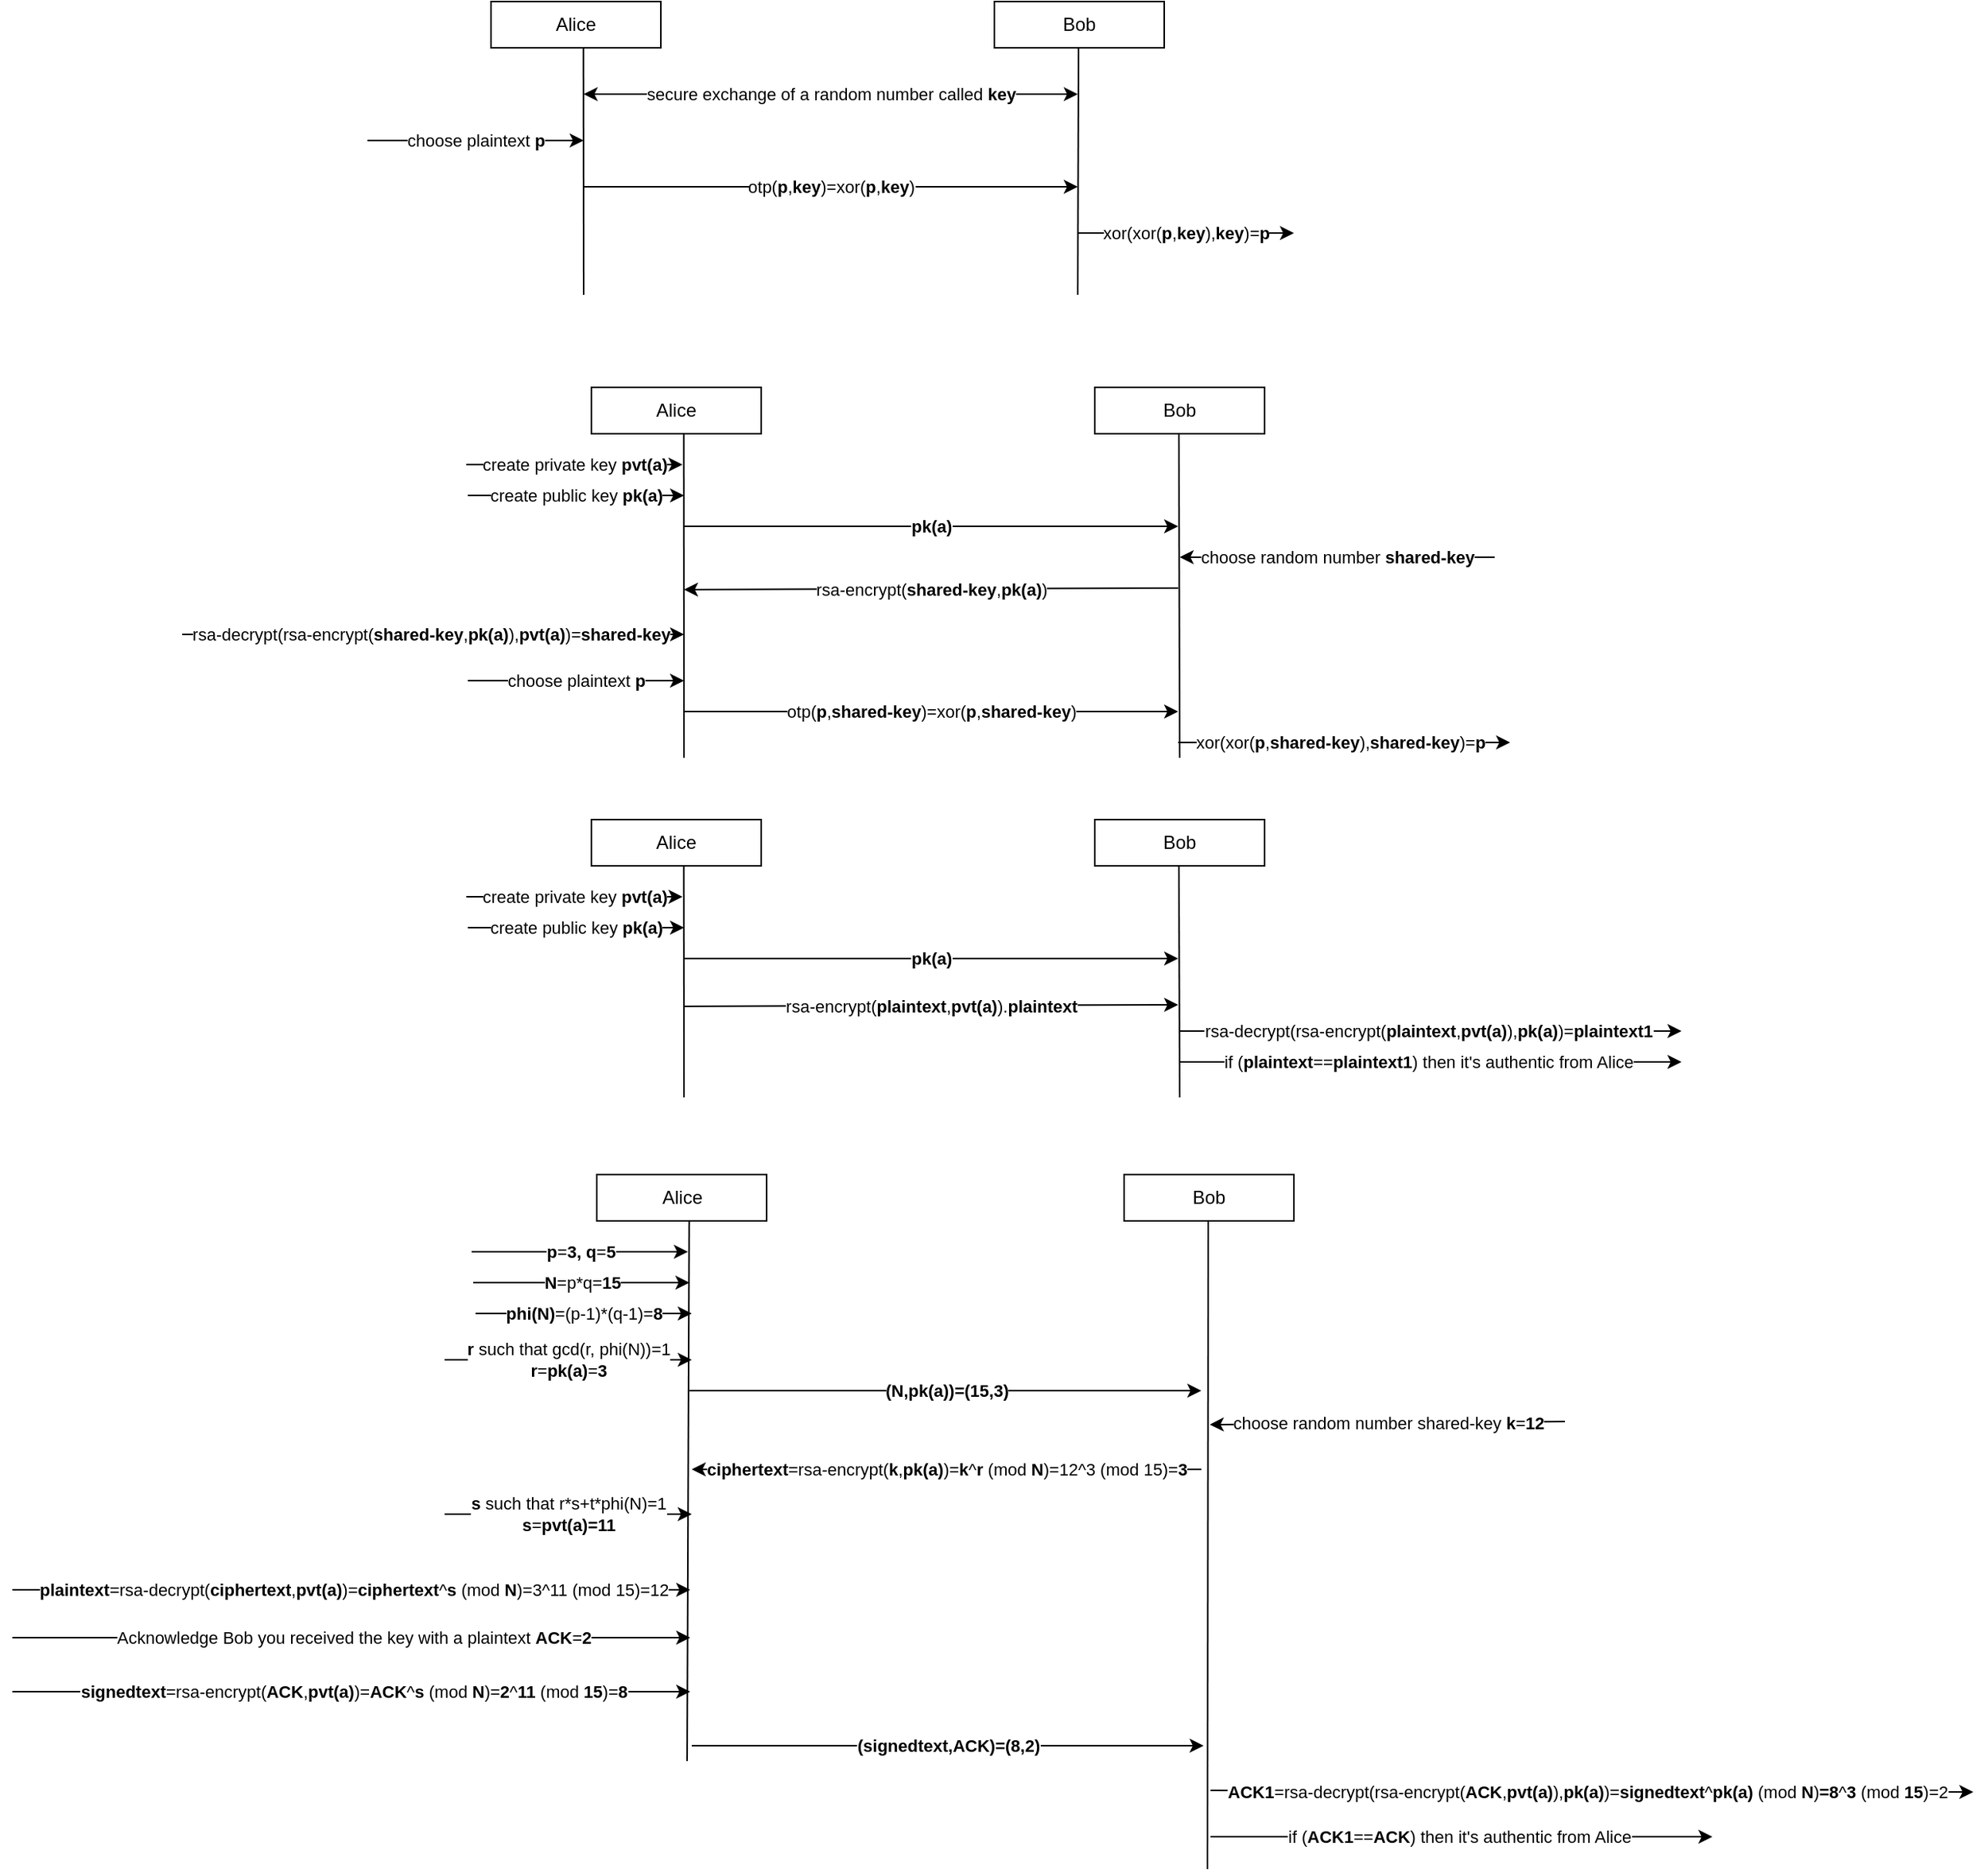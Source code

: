 <mxfile version="20.8.16" type="device"><diagram name="Page-1" id="sgq_McTUCUcCwpfmqfTT"><mxGraphModel dx="1694" dy="850" grid="1" gridSize="10" guides="1" tooltips="1" connect="1" arrows="1" fold="1" page="1" pageScale="1" pageWidth="850" pageHeight="1100" math="0" shadow="0"><root><mxCell id="0"/><mxCell id="1" parent="0"/><mxCell id="Se6Fj-H--CEJya1xcl7g-1" value="Alice" style="rounded=0;whiteSpace=wrap;html=1;" vertex="1" parent="1"><mxGeometry x="200" y="20" width="110" height="30" as="geometry"/></mxCell><mxCell id="Se6Fj-H--CEJya1xcl7g-2" value="Bob" style="rounded=0;whiteSpace=wrap;html=1;" vertex="1" parent="1"><mxGeometry x="526" y="20" width="110" height="30" as="geometry"/></mxCell><mxCell id="Se6Fj-H--CEJya1xcl7g-3" value="" style="endArrow=none;html=1;rounded=0;entryX=0.544;entryY=0.989;entryDx=0;entryDy=0;entryPerimeter=0;" edge="1" parent="1" target="Se6Fj-H--CEJya1xcl7g-1"><mxGeometry width="50" height="50" relative="1" as="geometry"><mxPoint x="260" y="210" as="sourcePoint"/><mxPoint x="260" y="50" as="targetPoint"/></mxGeometry></mxCell><mxCell id="Se6Fj-H--CEJya1xcl7g-4" value="" style="endArrow=none;html=1;rounded=0;entryX=0.436;entryY=1;entryDx=0;entryDy=0;entryPerimeter=0;" edge="1" parent="1"><mxGeometry width="50" height="50" relative="1" as="geometry"><mxPoint x="580" y="210" as="sourcePoint"/><mxPoint x="580.5" y="50" as="targetPoint"/></mxGeometry></mxCell><mxCell id="Se6Fj-H--CEJya1xcl7g-7" value="" style="endArrow=classic;html=1;rounded=0;" edge="1" parent="1"><mxGeometry relative="1" as="geometry"><mxPoint x="260" y="140" as="sourcePoint"/><mxPoint x="580" y="140" as="targetPoint"/></mxGeometry></mxCell><mxCell id="Se6Fj-H--CEJya1xcl7g-8" value="otp(&lt;b&gt;p&lt;/b&gt;,&lt;b&gt;key&lt;/b&gt;)=xor(&lt;b&gt;p&lt;/b&gt;,&lt;b&gt;key&lt;/b&gt;)" style="edgeLabel;resizable=0;html=1;align=center;verticalAlign=middle;" connectable="0" vertex="1" parent="Se6Fj-H--CEJya1xcl7g-7"><mxGeometry relative="1" as="geometry"/></mxCell><mxCell id="Se6Fj-H--CEJya1xcl7g-15" value="" style="endArrow=classic;html=1;rounded=0;startArrow=classic;startFill=1;" edge="1" parent="1"><mxGeometry relative="1" as="geometry"><mxPoint x="260" y="80" as="sourcePoint"/><mxPoint x="580" y="80" as="targetPoint"/></mxGeometry></mxCell><mxCell id="Se6Fj-H--CEJya1xcl7g-16" value="secure exchange of a random number called &lt;b&gt;key&lt;/b&gt;" style="edgeLabel;resizable=0;html=1;align=center;verticalAlign=middle;" connectable="0" vertex="1" parent="Se6Fj-H--CEJya1xcl7g-15"><mxGeometry relative="1" as="geometry"/></mxCell><mxCell id="Se6Fj-H--CEJya1xcl7g-17" value="" style="endArrow=classic;html=1;rounded=0;" edge="1" parent="1"><mxGeometry relative="1" as="geometry"><mxPoint x="120" y="110" as="sourcePoint"/><mxPoint x="260" y="110" as="targetPoint"/></mxGeometry></mxCell><mxCell id="Se6Fj-H--CEJya1xcl7g-18" value="choose plaintext &lt;b&gt;p&lt;/b&gt;" style="edgeLabel;resizable=0;html=1;align=center;verticalAlign=middle;" connectable="0" vertex="1" parent="Se6Fj-H--CEJya1xcl7g-17"><mxGeometry relative="1" as="geometry"/></mxCell><mxCell id="Se6Fj-H--CEJya1xcl7g-19" value="" style="endArrow=classic;html=1;rounded=0;" edge="1" parent="1"><mxGeometry relative="1" as="geometry"><mxPoint x="580" y="170" as="sourcePoint"/><mxPoint x="720" y="170" as="targetPoint"/></mxGeometry></mxCell><mxCell id="Se6Fj-H--CEJya1xcl7g-20" value="xor(xor(&lt;b&gt;p&lt;/b&gt;,&lt;b&gt;key&lt;/b&gt;),&lt;b&gt;key&lt;/b&gt;)=&lt;b&gt;p&lt;/b&gt;" style="edgeLabel;resizable=0;html=1;align=center;verticalAlign=middle;" connectable="0" vertex="1" parent="Se6Fj-H--CEJya1xcl7g-19"><mxGeometry relative="1" as="geometry"/></mxCell><mxCell id="Se6Fj-H--CEJya1xcl7g-21" value="Alice" style="rounded=0;whiteSpace=wrap;html=1;" vertex="1" parent="1"><mxGeometry x="265" y="270" width="110" height="30" as="geometry"/></mxCell><mxCell id="Se6Fj-H--CEJya1xcl7g-22" value="Bob" style="rounded=0;whiteSpace=wrap;html=1;" vertex="1" parent="1"><mxGeometry x="591" y="270" width="110" height="30" as="geometry"/></mxCell><mxCell id="Se6Fj-H--CEJya1xcl7g-23" value="" style="endArrow=none;html=1;rounded=0;entryX=0.544;entryY=0.989;entryDx=0;entryDy=0;entryPerimeter=0;" edge="1" parent="1" target="Se6Fj-H--CEJya1xcl7g-21"><mxGeometry width="50" height="50" relative="1" as="geometry"><mxPoint x="325" y="510" as="sourcePoint"/><mxPoint x="325" y="300" as="targetPoint"/></mxGeometry></mxCell><mxCell id="Se6Fj-H--CEJya1xcl7g-24" value="" style="endArrow=none;html=1;rounded=0;entryX=0.436;entryY=1;entryDx=0;entryDy=0;entryPerimeter=0;" edge="1" parent="1"><mxGeometry width="50" height="50" relative="1" as="geometry"><mxPoint x="646" y="510" as="sourcePoint"/><mxPoint x="645.5" y="300" as="targetPoint"/></mxGeometry></mxCell><mxCell id="Se6Fj-H--CEJya1xcl7g-25" value="" style="endArrow=classic;html=1;rounded=0;" edge="1" parent="1"><mxGeometry relative="1" as="geometry"><mxPoint x="325" y="480" as="sourcePoint"/><mxPoint x="645" y="480" as="targetPoint"/></mxGeometry></mxCell><mxCell id="Se6Fj-H--CEJya1xcl7g-26" value="otp(&lt;b&gt;p&lt;/b&gt;,&lt;b&gt;shared-key&lt;/b&gt;)=xor(&lt;b&gt;p&lt;/b&gt;,&lt;b&gt;shared-key&lt;/b&gt;)" style="edgeLabel;resizable=0;html=1;align=center;verticalAlign=middle;" connectable="0" vertex="1" parent="Se6Fj-H--CEJya1xcl7g-25"><mxGeometry relative="1" as="geometry"/></mxCell><mxCell id="Se6Fj-H--CEJya1xcl7g-29" value="" style="endArrow=classic;html=1;rounded=0;" edge="1" parent="1"><mxGeometry relative="1" as="geometry"><mxPoint y="430" as="sourcePoint"/><mxPoint x="325" y="430" as="targetPoint"/></mxGeometry></mxCell><mxCell id="Se6Fj-H--CEJya1xcl7g-30" value="rsa-decrypt(rsa-encrypt(&lt;b&gt;shared-key&lt;/b&gt;,&lt;b&gt;pk(a)&lt;/b&gt;),&lt;b&gt;pvt(a)&lt;/b&gt;)=&lt;b&gt;shared-key&lt;/b&gt;" style="edgeLabel;resizable=0;html=1;align=center;verticalAlign=middle;" connectable="0" vertex="1" parent="Se6Fj-H--CEJya1xcl7g-29"><mxGeometry relative="1" as="geometry"><mxPoint x="-2" as="offset"/></mxGeometry></mxCell><mxCell id="Se6Fj-H--CEJya1xcl7g-31" value="" style="endArrow=classic;html=1;rounded=0;" edge="1" parent="1"><mxGeometry relative="1" as="geometry"><mxPoint x="645" y="500" as="sourcePoint"/><mxPoint x="860" y="500" as="targetPoint"/></mxGeometry></mxCell><mxCell id="Se6Fj-H--CEJya1xcl7g-32" value="xor(xor(&lt;b&gt;p&lt;/b&gt;,&lt;b&gt;shared-key&lt;/b&gt;),&lt;b&gt;shared-key&lt;/b&gt;)=&lt;b&gt;p&lt;/b&gt;" style="edgeLabel;resizable=0;html=1;align=center;verticalAlign=middle;" connectable="0" vertex="1" parent="Se6Fj-H--CEJya1xcl7g-31"><mxGeometry relative="1" as="geometry"><mxPoint x="-3" as="offset"/></mxGeometry></mxCell><mxCell id="Se6Fj-H--CEJya1xcl7g-33" value="" style="endArrow=classic;html=1;rounded=0;" edge="1" parent="1"><mxGeometry relative="1" as="geometry"><mxPoint x="184" y="320" as="sourcePoint"/><mxPoint x="324" y="320" as="targetPoint"/></mxGeometry></mxCell><mxCell id="Se6Fj-H--CEJya1xcl7g-34" value="create private key &lt;b&gt;pvt(a)&lt;/b&gt;" style="edgeLabel;resizable=0;html=1;align=center;verticalAlign=middle;" connectable="0" vertex="1" parent="Se6Fj-H--CEJya1xcl7g-33"><mxGeometry relative="1" as="geometry"/></mxCell><mxCell id="Se6Fj-H--CEJya1xcl7g-35" value="" style="endArrow=classic;html=1;rounded=0;" edge="1" parent="1"><mxGeometry relative="1" as="geometry"><mxPoint x="185" y="340" as="sourcePoint"/><mxPoint x="325" y="340" as="targetPoint"/></mxGeometry></mxCell><mxCell id="Se6Fj-H--CEJya1xcl7g-36" value="create public key &lt;b&gt;pk(a)&lt;/b&gt;" style="edgeLabel;resizable=0;html=1;align=center;verticalAlign=middle;" connectable="0" vertex="1" parent="Se6Fj-H--CEJya1xcl7g-35"><mxGeometry relative="1" as="geometry"/></mxCell><mxCell id="Se6Fj-H--CEJya1xcl7g-37" value="" style="endArrow=classic;html=1;rounded=0;" edge="1" parent="1"><mxGeometry relative="1" as="geometry"><mxPoint x="325" y="360" as="sourcePoint"/><mxPoint x="645" y="360" as="targetPoint"/></mxGeometry></mxCell><mxCell id="Se6Fj-H--CEJya1xcl7g-38" value="&lt;b&gt;pk(a)&lt;/b&gt;" style="edgeLabel;resizable=0;html=1;align=center;verticalAlign=middle;" connectable="0" vertex="1" parent="Se6Fj-H--CEJya1xcl7g-37"><mxGeometry relative="1" as="geometry"/></mxCell><mxCell id="Se6Fj-H--CEJya1xcl7g-41" value="" style="endArrow=classic;html=1;rounded=0;" edge="1" parent="1"><mxGeometry relative="1" as="geometry"><mxPoint x="850" y="380" as="sourcePoint"/><mxPoint x="646" y="380" as="targetPoint"/></mxGeometry></mxCell><mxCell id="Se6Fj-H--CEJya1xcl7g-42" value="choose random number&amp;nbsp;&lt;b&gt;shared-key&lt;/b&gt;" style="edgeLabel;resizable=0;html=1;align=center;verticalAlign=middle;" connectable="0" vertex="1" parent="Se6Fj-H--CEJya1xcl7g-41"><mxGeometry relative="1" as="geometry"/></mxCell><mxCell id="Se6Fj-H--CEJya1xcl7g-44" value="" style="endArrow=classic;html=1;rounded=0;" edge="1" parent="1"><mxGeometry relative="1" as="geometry"><mxPoint x="185" y="460" as="sourcePoint"/><mxPoint x="325" y="460" as="targetPoint"/></mxGeometry></mxCell><mxCell id="Se6Fj-H--CEJya1xcl7g-45" value="choose plaintext &lt;b&gt;p&lt;/b&gt;" style="edgeLabel;resizable=0;html=1;align=center;verticalAlign=middle;" connectable="0" vertex="1" parent="Se6Fj-H--CEJya1xcl7g-44"><mxGeometry relative="1" as="geometry"/></mxCell><mxCell id="Se6Fj-H--CEJya1xcl7g-46" value="" style="endArrow=classic;html=1;rounded=0;" edge="1" parent="1"><mxGeometry relative="1" as="geometry"><mxPoint x="645" y="400" as="sourcePoint"/><mxPoint x="325" y="401" as="targetPoint"/></mxGeometry></mxCell><mxCell id="Se6Fj-H--CEJya1xcl7g-47" value="rsa-encrypt(&lt;b&gt;shared-key&lt;/b&gt;,&lt;b&gt;pk(a)&lt;/b&gt;)" style="edgeLabel;resizable=0;html=1;align=center;verticalAlign=middle;" connectable="0" vertex="1" parent="Se6Fj-H--CEJya1xcl7g-46"><mxGeometry relative="1" as="geometry"/></mxCell><mxCell id="Se6Fj-H--CEJya1xcl7g-48" value="Alice" style="rounded=0;whiteSpace=wrap;html=1;" vertex="1" parent="1"><mxGeometry x="265" y="550" width="110" height="30" as="geometry"/></mxCell><mxCell id="Se6Fj-H--CEJya1xcl7g-49" value="Bob" style="rounded=0;whiteSpace=wrap;html=1;" vertex="1" parent="1"><mxGeometry x="591" y="550" width="110" height="30" as="geometry"/></mxCell><mxCell id="Se6Fj-H--CEJya1xcl7g-50" value="" style="endArrow=none;html=1;rounded=0;entryX=0.544;entryY=0.989;entryDx=0;entryDy=0;entryPerimeter=0;" edge="1" parent="1" target="Se6Fj-H--CEJya1xcl7g-48"><mxGeometry width="50" height="50" relative="1" as="geometry"><mxPoint x="325" y="730" as="sourcePoint"/><mxPoint x="325" y="580" as="targetPoint"/></mxGeometry></mxCell><mxCell id="Se6Fj-H--CEJya1xcl7g-51" value="" style="endArrow=none;html=1;rounded=0;entryX=0.436;entryY=1;entryDx=0;entryDy=0;entryPerimeter=0;" edge="1" parent="1"><mxGeometry width="50" height="50" relative="1" as="geometry"><mxPoint x="646" y="730" as="sourcePoint"/><mxPoint x="645.5" y="580" as="targetPoint"/></mxGeometry></mxCell><mxCell id="Se6Fj-H--CEJya1xcl7g-54" value="" style="endArrow=classic;html=1;rounded=0;" edge="1" parent="1"><mxGeometry relative="1" as="geometry"><mxPoint x="646" y="687" as="sourcePoint"/><mxPoint x="971.0" y="687" as="targetPoint"/></mxGeometry></mxCell><mxCell id="Se6Fj-H--CEJya1xcl7g-55" value="rsa-decrypt(rsa-encrypt(&lt;b&gt;plaintext&lt;/b&gt;,&lt;b&gt;pvt(a)&lt;/b&gt;),&lt;b&gt;pk(a)&lt;/b&gt;)=&lt;b&gt;plaintext1&lt;/b&gt;" style="edgeLabel;resizable=0;html=1;align=center;verticalAlign=middle;" connectable="0" vertex="1" parent="Se6Fj-H--CEJya1xcl7g-54"><mxGeometry relative="1" as="geometry"><mxPoint x="-2" as="offset"/></mxGeometry></mxCell><mxCell id="Se6Fj-H--CEJya1xcl7g-58" value="" style="endArrow=classic;html=1;rounded=0;" edge="1" parent="1"><mxGeometry relative="1" as="geometry"><mxPoint x="184" y="600" as="sourcePoint"/><mxPoint x="324" y="600" as="targetPoint"/></mxGeometry></mxCell><mxCell id="Se6Fj-H--CEJya1xcl7g-59" value="create private key &lt;b&gt;pvt(a)&lt;/b&gt;" style="edgeLabel;resizable=0;html=1;align=center;verticalAlign=middle;" connectable="0" vertex="1" parent="Se6Fj-H--CEJya1xcl7g-58"><mxGeometry relative="1" as="geometry"/></mxCell><mxCell id="Se6Fj-H--CEJya1xcl7g-60" value="" style="endArrow=classic;html=1;rounded=0;" edge="1" parent="1"><mxGeometry relative="1" as="geometry"><mxPoint x="185.0" y="620" as="sourcePoint"/><mxPoint x="325.0" y="620" as="targetPoint"/></mxGeometry></mxCell><mxCell id="Se6Fj-H--CEJya1xcl7g-61" value="create public key &lt;b&gt;pk(a)&lt;/b&gt;" style="edgeLabel;resizable=0;html=1;align=center;verticalAlign=middle;" connectable="0" vertex="1" parent="Se6Fj-H--CEJya1xcl7g-60"><mxGeometry relative="1" as="geometry"/></mxCell><mxCell id="Se6Fj-H--CEJya1xcl7g-62" value="" style="endArrow=classic;html=1;rounded=0;" edge="1" parent="1"><mxGeometry relative="1" as="geometry"><mxPoint x="325.0" y="640" as="sourcePoint"/><mxPoint x="645.0" y="640" as="targetPoint"/></mxGeometry></mxCell><mxCell id="Se6Fj-H--CEJya1xcl7g-63" value="&lt;b&gt;pk(a)&lt;/b&gt;" style="edgeLabel;resizable=0;html=1;align=center;verticalAlign=middle;" connectable="0" vertex="1" parent="Se6Fj-H--CEJya1xcl7g-62"><mxGeometry relative="1" as="geometry"/></mxCell><mxCell id="Se6Fj-H--CEJya1xcl7g-68" value="" style="endArrow=none;html=1;rounded=0;endFill=0;startArrow=classic;startFill=1;" edge="1" parent="1"><mxGeometry relative="1" as="geometry"><mxPoint x="645.0" y="670" as="sourcePoint"/><mxPoint x="325.0" y="671" as="targetPoint"/></mxGeometry></mxCell><mxCell id="Se6Fj-H--CEJya1xcl7g-69" value="rsa-encrypt(&lt;b&gt;plaintext&lt;/b&gt;,&lt;b&gt;pvt(a)&lt;/b&gt;).&lt;b&gt;plaintext&lt;/b&gt;" style="edgeLabel;resizable=0;html=1;align=center;verticalAlign=middle;" connectable="0" vertex="1" parent="Se6Fj-H--CEJya1xcl7g-68"><mxGeometry relative="1" as="geometry"/></mxCell><mxCell id="Se6Fj-H--CEJya1xcl7g-70" value="" style="endArrow=classic;html=1;rounded=0;" edge="1" parent="1"><mxGeometry relative="1" as="geometry"><mxPoint x="646" y="707" as="sourcePoint"/><mxPoint x="971.0" y="707" as="targetPoint"/></mxGeometry></mxCell><mxCell id="Se6Fj-H--CEJya1xcl7g-71" value="if (&lt;b&gt;plaintext&lt;/b&gt;==&lt;b&gt;plaintext1&lt;/b&gt;) then it's authentic from Alice" style="edgeLabel;resizable=0;html=1;align=center;verticalAlign=middle;" connectable="0" vertex="1" parent="Se6Fj-H--CEJya1xcl7g-70"><mxGeometry relative="1" as="geometry"><mxPoint x="-2" as="offset"/></mxGeometry></mxCell><mxCell id="Se6Fj-H--CEJya1xcl7g-72" value="Alice" style="rounded=0;whiteSpace=wrap;html=1;" vertex="1" parent="1"><mxGeometry x="268.5" y="780" width="110" height="30" as="geometry"/></mxCell><mxCell id="Se6Fj-H--CEJya1xcl7g-73" value="Bob" style="rounded=0;whiteSpace=wrap;html=1;" vertex="1" parent="1"><mxGeometry x="610" y="780" width="110" height="30" as="geometry"/></mxCell><mxCell id="Se6Fj-H--CEJya1xcl7g-74" value="" style="endArrow=none;html=1;rounded=0;entryX=0.544;entryY=0.989;entryDx=0;entryDy=0;entryPerimeter=0;" edge="1" parent="1" target="Se6Fj-H--CEJya1xcl7g-72"><mxGeometry width="50" height="50" relative="1" as="geometry"><mxPoint x="327" y="1160" as="sourcePoint"/><mxPoint x="328.5" y="810" as="targetPoint"/></mxGeometry></mxCell><mxCell id="Se6Fj-H--CEJya1xcl7g-75" value="" style="endArrow=none;html=1;rounded=0;entryX=0.436;entryY=1;entryDx=0;entryDy=0;entryPerimeter=0;" edge="1" parent="1"><mxGeometry width="50" height="50" relative="1" as="geometry"><mxPoint x="664" y="1230" as="sourcePoint"/><mxPoint x="664.5" y="810" as="targetPoint"/></mxGeometry></mxCell><mxCell id="Se6Fj-H--CEJya1xcl7g-76" value="" style="endArrow=classic;html=1;rounded=0;" edge="1" parent="1"><mxGeometry relative="1" as="geometry"><mxPoint x="666.0" y="1179" as="sourcePoint"/><mxPoint x="1160" y="1180" as="targetPoint"/></mxGeometry></mxCell><mxCell id="Se6Fj-H--CEJya1xcl7g-77" value="&lt;b&gt;ACK1&lt;/b&gt;=rsa-decrypt(rsa-encrypt(&lt;b&gt;ACK&lt;/b&gt;,&lt;b&gt;pvt(a)&lt;/b&gt;),&lt;b&gt;pk(a)&lt;/b&gt;)=&lt;b&gt;signedtext&lt;/b&gt;^&lt;b&gt;pk(a) &lt;/b&gt;(mod &lt;b&gt;N&lt;/b&gt;)&lt;b&gt;=8&lt;/b&gt;^&lt;b&gt;3 &lt;/b&gt;(mod &lt;b&gt;15&lt;/b&gt;)=2" style="edgeLabel;resizable=0;html=1;align=center;verticalAlign=middle;" connectable="0" vertex="1" parent="Se6Fj-H--CEJya1xcl7g-76"><mxGeometry relative="1" as="geometry"><mxPoint x="-3" as="offset"/></mxGeometry></mxCell><mxCell id="Se6Fj-H--CEJya1xcl7g-78" value="" style="endArrow=classic;html=1;rounded=0;" edge="1" parent="1"><mxGeometry relative="1" as="geometry"><mxPoint x="187.5" y="830" as="sourcePoint"/><mxPoint x="327.5" y="830" as="targetPoint"/></mxGeometry></mxCell><mxCell id="Se6Fj-H--CEJya1xcl7g-79" value="&lt;b&gt;p&lt;/b&gt;=&lt;b&gt;3, q&lt;/b&gt;=&lt;b&gt;5&lt;/b&gt;" style="edgeLabel;resizable=0;html=1;align=center;verticalAlign=middle;" connectable="0" vertex="1" parent="Se6Fj-H--CEJya1xcl7g-78"><mxGeometry relative="1" as="geometry"/></mxCell><mxCell id="Se6Fj-H--CEJya1xcl7g-80" value="" style="endArrow=classic;html=1;rounded=0;" edge="1" parent="1"><mxGeometry relative="1" as="geometry"><mxPoint x="188.5" y="850" as="sourcePoint"/><mxPoint x="328.5" y="850" as="targetPoint"/></mxGeometry></mxCell><mxCell id="Se6Fj-H--CEJya1xcl7g-81" value="&lt;b&gt;N&lt;/b&gt;=p*q=&lt;b&gt;15&lt;/b&gt;" style="edgeLabel;resizable=0;html=1;align=center;verticalAlign=middle;" connectable="0" vertex="1" parent="Se6Fj-H--CEJya1xcl7g-80"><mxGeometry relative="1" as="geometry"/></mxCell><mxCell id="Se6Fj-H--CEJya1xcl7g-82" value="" style="endArrow=classic;html=1;rounded=0;" edge="1" parent="1"><mxGeometry relative="1" as="geometry"><mxPoint x="328.5" y="920" as="sourcePoint"/><mxPoint x="660" y="920" as="targetPoint"/></mxGeometry></mxCell><mxCell id="Se6Fj-H--CEJya1xcl7g-83" value="&lt;b&gt;(N,pk(a))=(15,3)&lt;/b&gt;" style="edgeLabel;resizable=0;html=1;align=center;verticalAlign=middle;" connectable="0" vertex="1" parent="Se6Fj-H--CEJya1xcl7g-82"><mxGeometry relative="1" as="geometry"/></mxCell><mxCell id="Se6Fj-H--CEJya1xcl7g-86" value="" style="endArrow=classic;html=1;rounded=0;" edge="1" parent="1"><mxGeometry relative="1" as="geometry"><mxPoint x="666.0" y="1209" as="sourcePoint"/><mxPoint x="991" y="1209" as="targetPoint"/></mxGeometry></mxCell><mxCell id="Se6Fj-H--CEJya1xcl7g-87" value="if (&lt;b&gt;ACK1&lt;/b&gt;==&lt;b&gt;ACK&lt;/b&gt;) then it's authentic from Alice" style="edgeLabel;resizable=0;html=1;align=center;verticalAlign=middle;" connectable="0" vertex="1" parent="Se6Fj-H--CEJya1xcl7g-86"><mxGeometry relative="1" as="geometry"><mxPoint x="-2" as="offset"/></mxGeometry></mxCell><mxCell id="Se6Fj-H--CEJya1xcl7g-88" value="" style="endArrow=classic;html=1;rounded=0;" edge="1" parent="1"><mxGeometry relative="1" as="geometry"><mxPoint x="190.0" y="870" as="sourcePoint"/><mxPoint x="330.0" y="870" as="targetPoint"/></mxGeometry></mxCell><mxCell id="Se6Fj-H--CEJya1xcl7g-89" value="&lt;b&gt;phi(N)&lt;/b&gt;=(p-1)*(q-1)=&lt;b&gt;8&lt;/b&gt;" style="edgeLabel;resizable=0;html=1;align=center;verticalAlign=middle;" connectable="0" vertex="1" parent="Se6Fj-H--CEJya1xcl7g-88"><mxGeometry relative="1" as="geometry"/></mxCell><mxCell id="Se6Fj-H--CEJya1xcl7g-90" value="" style="endArrow=classic;html=1;rounded=0;" edge="1" parent="1"><mxGeometry relative="1" as="geometry"><mxPoint x="170" y="900" as="sourcePoint"/><mxPoint x="330.0" y="900" as="targetPoint"/></mxGeometry></mxCell><mxCell id="Se6Fj-H--CEJya1xcl7g-91" value="&lt;b&gt;r &lt;/b&gt;such that gcd(r, phi(N))=1&lt;br&gt;&lt;b&gt;r&lt;/b&gt;=&lt;b&gt;pk(a)&lt;/b&gt;=&lt;b&gt;3&lt;/b&gt;" style="edgeLabel;resizable=0;html=1;align=center;verticalAlign=middle;" connectable="0" vertex="1" parent="Se6Fj-H--CEJya1xcl7g-90"><mxGeometry relative="1" as="geometry"><mxPoint as="offset"/></mxGeometry></mxCell><mxCell id="Se6Fj-H--CEJya1xcl7g-92" value="" style="endArrow=classic;html=1;rounded=0;" edge="1" parent="1"><mxGeometry relative="1" as="geometry"><mxPoint x="895.5" y="940" as="sourcePoint"/><mxPoint x="665.5" y="942" as="targetPoint"/></mxGeometry></mxCell><mxCell id="Se6Fj-H--CEJya1xcl7g-93" value="choose random number&amp;nbsp;shared-key &lt;b&gt;k&lt;/b&gt;=&lt;b&gt;12&lt;/b&gt;" style="edgeLabel;resizable=0;html=1;align=center;verticalAlign=middle;" connectable="0" vertex="1" parent="Se6Fj-H--CEJya1xcl7g-92"><mxGeometry relative="1" as="geometry"/></mxCell><mxCell id="Se6Fj-H--CEJya1xcl7g-97" value="" style="endArrow=classic;html=1;rounded=0;" edge="1" parent="1"><mxGeometry relative="1" as="geometry"><mxPoint x="660" y="971" as="sourcePoint"/><mxPoint x="330.0" y="971" as="targetPoint"/></mxGeometry></mxCell><mxCell id="Se6Fj-H--CEJya1xcl7g-98" value="&lt;b&gt;ciphertext&lt;/b&gt;=rsa-encrypt(&lt;b&gt;k&lt;/b&gt;,&lt;b&gt;pk(a)&lt;/b&gt;)=&lt;b&gt;k&lt;/b&gt;^&lt;b&gt;r&lt;/b&gt; (mod &lt;b&gt;N&lt;/b&gt;)=12^3 (mod 15)=&lt;b&gt;3&lt;/b&gt;" style="edgeLabel;resizable=0;html=1;align=center;verticalAlign=middle;" connectable="0" vertex="1" parent="Se6Fj-H--CEJya1xcl7g-97"><mxGeometry relative="1" as="geometry"/></mxCell><mxCell id="Se6Fj-H--CEJya1xcl7g-99" value="" style="endArrow=classic;html=1;rounded=0;" edge="1" parent="1"><mxGeometry relative="1" as="geometry"><mxPoint x="170.0" y="1000" as="sourcePoint"/><mxPoint x="330.0" y="1000" as="targetPoint"/></mxGeometry></mxCell><mxCell id="Se6Fj-H--CEJya1xcl7g-100" value="&lt;b&gt;s &lt;/b&gt;such that r*s+t*phi(N)=1&lt;br&gt;&lt;b&gt;s&lt;/b&gt;=&lt;b&gt;pvt(a)=11&lt;/b&gt;" style="edgeLabel;resizable=0;html=1;align=center;verticalAlign=middle;" connectable="0" vertex="1" parent="Se6Fj-H--CEJya1xcl7g-99"><mxGeometry relative="1" as="geometry"><mxPoint as="offset"/></mxGeometry></mxCell><mxCell id="Se6Fj-H--CEJya1xcl7g-101" value="" style="endArrow=classic;html=1;rounded=0;" edge="1" parent="1"><mxGeometry relative="1" as="geometry"><mxPoint x="-110" y="1049" as="sourcePoint"/><mxPoint x="329.0" y="1049" as="targetPoint"/></mxGeometry></mxCell><mxCell id="Se6Fj-H--CEJya1xcl7g-102" value="&lt;b&gt;plaintext&lt;/b&gt;=rsa-decrypt(&lt;b&gt;ciphertext&lt;/b&gt;,&lt;b&gt;pvt(a)&lt;/b&gt;)=&lt;b&gt;ciphertext&lt;/b&gt;^&lt;b&gt;s &lt;/b&gt;(mod&lt;b&gt; N&lt;/b&gt;)=3^11 (mod 15)=12" style="edgeLabel;resizable=0;html=1;align=center;verticalAlign=middle;" connectable="0" vertex="1" parent="Se6Fj-H--CEJya1xcl7g-101"><mxGeometry relative="1" as="geometry"><mxPoint x="1" as="offset"/></mxGeometry></mxCell><mxCell id="Se6Fj-H--CEJya1xcl7g-103" value="" style="endArrow=classic;html=1;rounded=0;" edge="1" parent="1"><mxGeometry relative="1" as="geometry"><mxPoint x="-110.0" y="1115.0" as="sourcePoint"/><mxPoint x="329.0" y="1115.0" as="targetPoint"/></mxGeometry></mxCell><mxCell id="Se6Fj-H--CEJya1xcl7g-104" value="&lt;b&gt;signedtext&lt;/b&gt;=rsa-encrypt(&lt;b&gt;ACK&lt;/b&gt;,&lt;b&gt;pvt(a)&lt;/b&gt;)=&lt;b&gt;ACK&lt;/b&gt;^&lt;b&gt;s &lt;/b&gt;(mod&lt;b&gt; N&lt;/b&gt;)=&lt;b&gt;2&lt;/b&gt;^&lt;b&gt;11&lt;/b&gt; (mod &lt;b&gt;15&lt;/b&gt;)=&lt;b&gt;8&lt;/b&gt;" style="edgeLabel;resizable=0;html=1;align=center;verticalAlign=middle;" connectable="0" vertex="1" parent="Se6Fj-H--CEJya1xcl7g-103"><mxGeometry relative="1" as="geometry"><mxPoint x="1" as="offset"/></mxGeometry></mxCell><mxCell id="Se6Fj-H--CEJya1xcl7g-105" value="" style="endArrow=classic;html=1;rounded=0;" edge="1" parent="1"><mxGeometry relative="1" as="geometry"><mxPoint x="-110.0" y="1080.0" as="sourcePoint"/><mxPoint x="329.0" y="1080.0" as="targetPoint"/></mxGeometry></mxCell><mxCell id="Se6Fj-H--CEJya1xcl7g-106" value="Acknowledge Bob you received the key with a plaintext &lt;b&gt;ACK&lt;/b&gt;=&lt;b&gt;2&lt;/b&gt;" style="edgeLabel;resizable=0;html=1;align=center;verticalAlign=middle;" connectable="0" vertex="1" parent="Se6Fj-H--CEJya1xcl7g-105"><mxGeometry relative="1" as="geometry"><mxPoint x="1" as="offset"/></mxGeometry></mxCell><mxCell id="Se6Fj-H--CEJya1xcl7g-107" value="" style="endArrow=classic;html=1;rounded=0;" edge="1" parent="1"><mxGeometry relative="1" as="geometry"><mxPoint x="330.0" y="1150" as="sourcePoint"/><mxPoint x="661.5" y="1150" as="targetPoint"/></mxGeometry></mxCell><mxCell id="Se6Fj-H--CEJya1xcl7g-108" value="&lt;b&gt;(signedtext,ACK)=(8,2)&lt;/b&gt;" style="edgeLabel;resizable=0;html=1;align=center;verticalAlign=middle;" connectable="0" vertex="1" parent="Se6Fj-H--CEJya1xcl7g-107"><mxGeometry relative="1" as="geometry"/></mxCell></root></mxGraphModel></diagram></mxfile>